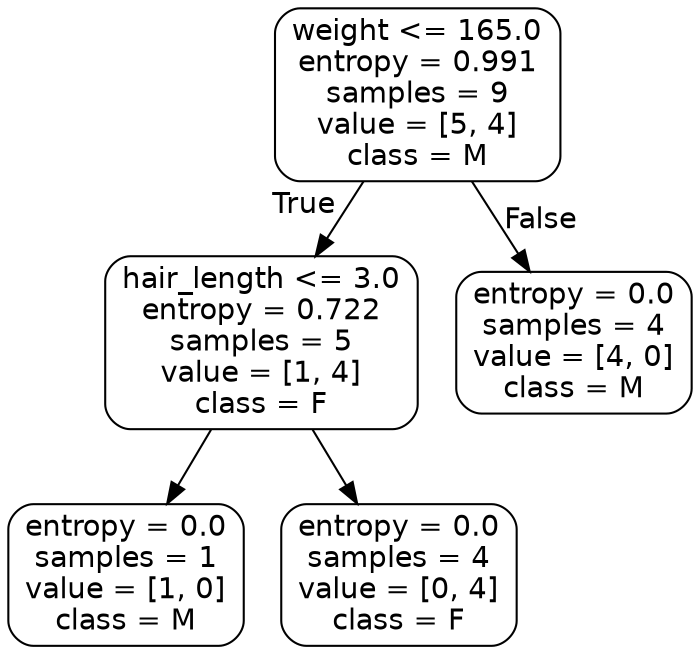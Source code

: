 digraph Tree {
node [shape=box, style="rounded", color="black", fontname=helvetica] ;
edge [fontname=helvetica] ;
0 [label="weight <= 165.0\nentropy = 0.991\nsamples = 9\nvalue = [5, 4]\nclass = M"] ;
1 [label="hair_length <= 3.0\nentropy = 0.722\nsamples = 5\nvalue = [1, 4]\nclass = F"] ;
0 -> 1 [labeldistance=2.5, labelangle=45, headlabel="True"] ;
2 [label="entropy = 0.0\nsamples = 1\nvalue = [1, 0]\nclass = M"] ;
1 -> 2 ;
3 [label="entropy = 0.0\nsamples = 4\nvalue = [0, 4]\nclass = F"] ;
1 -> 3 ;
4 [label="entropy = 0.0\nsamples = 4\nvalue = [4, 0]\nclass = M"] ;
0 -> 4 [labeldistance=2.5, labelangle=-45, headlabel="False"] ;
}